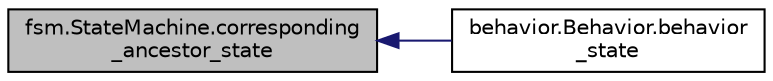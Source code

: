 digraph "fsm.StateMachine.corresponding_ancestor_state"
{
 // INTERACTIVE_SVG=YES
  edge [fontname="Helvetica",fontsize="10",labelfontname="Helvetica",labelfontsize="10"];
  node [fontname="Helvetica",fontsize="10",shape=record];
  rankdir="LR";
  Node1 [label="fsm.StateMachine.corresponding\l_ancestor_state",height=0.2,width=0.4,color="black", fillcolor="grey75", style="filled", fontcolor="black"];
  Node1 -> Node2 [dir="back",color="midnightblue",fontsize="10",style="solid",fontname="Helvetica"];
  Node2 [label="behavior.Behavior.behavior\l_state",height=0.2,width=0.4,color="black", fillcolor="white", style="filled",URL="$d3/d7e/classbehavior_1_1_behavior.html#afd2eea95a9d665adbccadb6713868237",tooltip="returns a state in Behavior.State that represents what the behaviors is doing use this instead of the..."];
}
